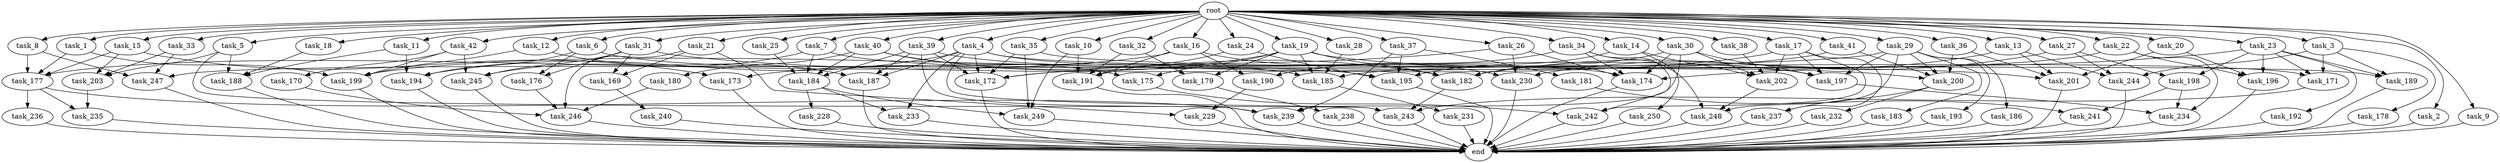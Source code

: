 digraph G {
  task_12 [size="2.048000"];
  task_199 [size="2697239461.888000"];
  task_36 [size="2.048000"];
  task_180 [size="618475290.624000"];
  task_42 [size="2.048000"];
  task_19 [size="2.048000"];
  task_249 [size="2508260900.864000"];
  task_196 [size="2216203124.736000"];
  root [size="0.000000"];
  task_10 [size="2.048000"];
  task_18 [size="2.048000"];
  task_1 [size="2.048000"];
  task_189 [size="1992864825.344000"];
  task_183 [size="841813590.016000"];
  task_4 [size="2.048000"];
  task_33 [size="2.048000"];
  task_235 [size="1047972020.224000"];
  task_234 [size="1443109011.456000"];
  task_8 [size="2.048000"];
  task_15 [size="2.048000"];
  task_5 [size="2.048000"];
  end [size="0.000000"];
  task_228 [size="841813590.016000"];
  task_246 [size="2250562863.104000"];
  task_14 [size="2.048000"];
  task_244 [size="3401614098.432000"];
  task_38 [size="2.048000"];
  task_241 [size="910533066.752000"];
  task_16 [size="2.048000"];
  task_7 [size="2.048000"];
  task_242 [size="2302102470.656000"];
  task_27 [size="2.048000"];
  task_203 [size="2095944040.448000"];
  task_26 [size="2.048000"];
  task_177 [size="2731599200.256000"];
  task_239 [size="4329327034.368000"];
  task_193 [size="841813590.016000"];
  task_176 [size="1236950581.248000"];
  task_30 [size="2.048000"];
  task_245 [size="1872605741.056000"];
  task_172 [size="3264175144.960000"];
  task_200 [size="1425929142.272000"];
  task_171 [size="2559800508.416000"];
  task_197 [size="2903397892.096000"];
  task_39 [size="2.048000"];
  task_179 [size="1546188226.560000"];
  task_182 [size="3882650435.584000"];
  task_192 [size="1099511627.776000"];
  task_231 [size="618475290.624000"];
  task_201 [size="3126736191.488000"];
  task_17 [size="2.048000"];
  task_169 [size="893353197.568000"];
  task_31 [size="2.048000"];
  task_170 [size="1099511627.776000"];
  task_194 [size="2559800508.416000"];
  task_2 [size="2.048000"];
  task_41 [size="2.048000"];
  task_237 [size="1168231104.512000"];
  task_35 [size="2.048000"];
  task_3 [size="2.048000"];
  task_187 [size="2216203124.736000"];
  task_247 [size="1185410973.696000"];
  task_40 [size="2.048000"];
  task_230 [size="3951369912.320000"];
  task_181 [size="1717986918.400000"];
  task_232 [size="1099511627.776000"];
  task_184 [size="1477468749.824000"];
  task_22 [size="2.048000"];
  task_191 [size="3693671874.560000"];
  task_29 [size="2.048000"];
  task_198 [size="2491081031.680000"];
  task_21 [size="2.048000"];
  task_28 [size="2.048000"];
  task_229 [size="1374389534.720000"];
  task_175 [size="773094113.280000"];
  task_233 [size="1683627180.032000"];
  task_23 [size="2.048000"];
  task_190 [size="2233382993.920000"];
  task_25 [size="2.048000"];
  task_6 [size="2.048000"];
  task_32 [size="2.048000"];
  task_188 [size="2628519985.152000"];
  task_250 [size="841813590.016000"];
  task_20 [size="2.048000"];
  task_243 [size="1855425871.872000"];
  task_238 [size="618475290.624000"];
  task_9 [size="2.048000"];
  task_37 [size="2.048000"];
  task_236 [size="618475290.624000"];
  task_248 [size="2662879723.520000"];
  task_195 [size="2783138807.808000"];
  task_185 [size="1202590842.880000"];
  task_186 [size="841813590.016000"];
  task_34 [size="2.048000"];
  task_240 [size="1099511627.776000"];
  task_202 [size="4020089389.056000"];
  task_173 [size="1546188226.560000"];
  task_174 [size="6768868458.496000"];
  task_178 [size="618475290.624000"];
  task_13 [size="2.048000"];
  task_24 [size="2.048000"];
  task_11 [size="2.048000"];

  task_12 -> task_187 [size="536870912.000000"];
  task_12 -> task_199 [size="536870912.000000"];
  task_199 -> end [size="1.000000"];
  task_36 -> task_201 [size="134217728.000000"];
  task_36 -> task_200 [size="134217728.000000"];
  task_180 -> task_246 [size="679477248.000000"];
  task_42 -> task_170 [size="536870912.000000"];
  task_42 -> task_245 [size="536870912.000000"];
  task_42 -> task_199 [size="536870912.000000"];
  task_19 -> task_175 [size="75497472.000000"];
  task_19 -> task_173 [size="75497472.000000"];
  task_19 -> task_185 [size="75497472.000000"];
  task_19 -> task_179 [size="75497472.000000"];
  task_19 -> task_182 [size="75497472.000000"];
  task_19 -> task_200 [size="75497472.000000"];
  task_249 -> end [size="1.000000"];
  task_196 -> end [size="1.000000"];
  root -> task_12 [size="1.000000"];
  root -> task_35 [size="1.000000"];
  root -> task_14 [size="1.000000"];
  root -> task_36 [size="1.000000"];
  root -> task_37 [size="1.000000"];
  root -> task_6 [size="1.000000"];
  root -> task_32 [size="1.000000"];
  root -> task_38 [size="1.000000"];
  root -> task_42 [size="1.000000"];
  root -> task_19 [size="1.000000"];
  root -> task_13 [size="1.000000"];
  root -> task_20 [size="1.000000"];
  root -> task_16 [size="1.000000"];
  root -> task_9 [size="1.000000"];
  root -> task_31 [size="1.000000"];
  root -> task_10 [size="1.000000"];
  root -> task_1 [size="1.000000"];
  root -> task_18 [size="1.000000"];
  root -> task_5 [size="1.000000"];
  root -> task_2 [size="1.000000"];
  root -> task_4 [size="1.000000"];
  root -> task_27 [size="1.000000"];
  root -> task_41 [size="1.000000"];
  root -> task_11 [size="1.000000"];
  root -> task_23 [size="1.000000"];
  root -> task_3 [size="1.000000"];
  root -> task_26 [size="1.000000"];
  root -> task_7 [size="1.000000"];
  root -> task_40 [size="1.000000"];
  root -> task_34 [size="1.000000"];
  root -> task_17 [size="1.000000"];
  root -> task_33 [size="1.000000"];
  root -> task_15 [size="1.000000"];
  root -> task_22 [size="1.000000"];
  root -> task_29 [size="1.000000"];
  root -> task_8 [size="1.000000"];
  root -> task_30 [size="1.000000"];
  root -> task_39 [size="1.000000"];
  root -> task_25 [size="1.000000"];
  root -> task_24 [size="1.000000"];
  root -> task_21 [size="1.000000"];
  root -> task_28 [size="1.000000"];
  task_10 -> task_249 [size="679477248.000000"];
  task_10 -> task_191 [size="679477248.000000"];
  task_18 -> task_188 [size="536870912.000000"];
  task_1 -> task_177 [size="209715200.000000"];
  task_1 -> task_199 [size="209715200.000000"];
  task_189 -> end [size="1.000000"];
  task_183 -> end [size="1.000000"];
  task_4 -> task_243 [size="411041792.000000"];
  task_4 -> task_233 [size="411041792.000000"];
  task_4 -> task_187 [size="411041792.000000"];
  task_4 -> task_172 [size="411041792.000000"];
  task_4 -> task_194 [size="411041792.000000"];
  task_4 -> task_174 [size="411041792.000000"];
  task_4 -> task_171 [size="411041792.000000"];
  task_33 -> task_247 [size="134217728.000000"];
  task_33 -> task_203 [size="134217728.000000"];
  task_235 -> end [size="1.000000"];
  task_234 -> end [size="1.000000"];
  task_8 -> task_177 [size="33554432.000000"];
  task_8 -> task_247 [size="33554432.000000"];
  task_15 -> task_177 [size="679477248.000000"];
  task_15 -> task_173 [size="679477248.000000"];
  task_15 -> task_203 [size="679477248.000000"];
  task_5 -> task_203 [size="209715200.000000"];
  task_5 -> task_243 [size="209715200.000000"];
  task_5 -> task_188 [size="209715200.000000"];
  task_228 -> end [size="1.000000"];
  task_246 -> end [size="1.000000"];
  task_14 -> task_250 [size="411041792.000000"];
  task_14 -> task_202 [size="411041792.000000"];
  task_14 -> task_195 [size="411041792.000000"];
  task_244 -> end [size="1.000000"];
  task_38 -> task_202 [size="679477248.000000"];
  task_241 -> end [size="1.000000"];
  task_16 -> task_177 [size="411041792.000000"];
  task_16 -> task_230 [size="411041792.000000"];
  task_16 -> task_191 [size="411041792.000000"];
  task_16 -> task_190 [size="411041792.000000"];
  task_7 -> task_245 [size="75497472.000000"];
  task_7 -> task_184 [size="75497472.000000"];
  task_7 -> task_195 [size="75497472.000000"];
  task_242 -> end [size="1.000000"];
  task_27 -> task_182 [size="679477248.000000"];
  task_27 -> task_244 [size="679477248.000000"];
  task_27 -> task_198 [size="679477248.000000"];
  task_203 -> task_235 [size="209715200.000000"];
  task_26 -> task_172 [size="838860800.000000"];
  task_26 -> task_230 [size="838860800.000000"];
  task_26 -> task_174 [size="838860800.000000"];
  task_177 -> task_236 [size="301989888.000000"];
  task_177 -> task_235 [size="301989888.000000"];
  task_177 -> task_239 [size="301989888.000000"];
  task_239 -> end [size="1.000000"];
  task_193 -> end [size="1.000000"];
  task_176 -> task_246 [size="209715200.000000"];
  task_30 -> task_182 [size="838860800.000000"];
  task_30 -> task_202 [size="838860800.000000"];
  task_30 -> task_239 [size="838860800.000000"];
  task_30 -> task_174 [size="838860800.000000"];
  task_30 -> task_197 [size="838860800.000000"];
  task_245 -> end [size="1.000000"];
  task_172 -> end [size="1.000000"];
  task_200 -> task_232 [size="536870912.000000"];
  task_200 -> task_237 [size="536870912.000000"];
  task_171 -> task_243 [size="75497472.000000"];
  task_197 -> task_234 [size="536870912.000000"];
  task_39 -> task_187 [size="134217728.000000"];
  task_39 -> task_172 [size="134217728.000000"];
  task_39 -> task_184 [size="134217728.000000"];
  task_39 -> task_239 [size="134217728.000000"];
  task_39 -> task_197 [size="134217728.000000"];
  task_179 -> task_238 [size="301989888.000000"];
  task_182 -> task_243 [size="209715200.000000"];
  task_192 -> end [size="1.000000"];
  task_231 -> end [size="1.000000"];
  task_201 -> end [size="1.000000"];
  task_17 -> task_197 [size="33554432.000000"];
  task_17 -> task_202 [size="33554432.000000"];
  task_17 -> task_237 [size="33554432.000000"];
  task_17 -> task_199 [size="33554432.000000"];
  task_17 -> task_242 [size="33554432.000000"];
  task_169 -> task_240 [size="536870912.000000"];
  task_31 -> task_201 [size="301989888.000000"];
  task_31 -> task_245 [size="301989888.000000"];
  task_31 -> task_169 [size="301989888.000000"];
  task_31 -> task_176 [size="301989888.000000"];
  task_170 -> task_246 [size="75497472.000000"];
  task_194 -> end [size="1.000000"];
  task_2 -> end [size="1.000000"];
  task_41 -> task_172 [size="75497472.000000"];
  task_41 -> task_200 [size="75497472.000000"];
  task_237 -> end [size="1.000000"];
  task_35 -> task_172 [size="134217728.000000"];
  task_35 -> task_189 [size="134217728.000000"];
  task_35 -> task_249 [size="134217728.000000"];
  task_3 -> task_244 [size="301989888.000000"];
  task_3 -> task_171 [size="301989888.000000"];
  task_3 -> task_189 [size="301989888.000000"];
  task_3 -> task_178 [size="301989888.000000"];
  task_187 -> end [size="1.000000"];
  task_247 -> end [size="1.000000"];
  task_40 -> task_180 [size="301989888.000000"];
  task_40 -> task_175 [size="301989888.000000"];
  task_40 -> task_184 [size="301989888.000000"];
  task_40 -> task_182 [size="301989888.000000"];
  task_230 -> end [size="1.000000"];
  task_181 -> task_241 [size="411041792.000000"];
  task_232 -> end [size="1.000000"];
  task_184 -> task_249 [size="411041792.000000"];
  task_184 -> task_228 [size="411041792.000000"];
  task_184 -> task_233 [size="411041792.000000"];
  task_22 -> task_196 [size="134217728.000000"];
  task_22 -> task_234 [size="134217728.000000"];
  task_22 -> task_185 [size="134217728.000000"];
  task_191 -> end [size="1.000000"];
  task_29 -> task_183 [size="411041792.000000"];
  task_29 -> task_197 [size="411041792.000000"];
  task_29 -> task_186 [size="411041792.000000"];
  task_29 -> task_247 [size="411041792.000000"];
  task_29 -> task_248 [size="411041792.000000"];
  task_29 -> task_200 [size="411041792.000000"];
  task_29 -> task_193 [size="411041792.000000"];
  task_198 -> task_234 [size="33554432.000000"];
  task_198 -> task_241 [size="33554432.000000"];
  task_21 -> task_169 [size="134217728.000000"];
  task_21 -> task_246 [size="134217728.000000"];
  task_21 -> task_229 [size="134217728.000000"];
  task_28 -> task_185 [size="75497472.000000"];
  task_229 -> end [size="1.000000"];
  task_175 -> task_242 [size="411041792.000000"];
  task_233 -> end [size="1.000000"];
  task_23 -> task_196 [size="536870912.000000"];
  task_23 -> task_174 [size="536870912.000000"];
  task_23 -> task_192 [size="536870912.000000"];
  task_23 -> task_198 [size="536870912.000000"];
  task_23 -> task_189 [size="536870912.000000"];
  task_23 -> task_171 [size="536870912.000000"];
  task_190 -> task_229 [size="536870912.000000"];
  task_25 -> task_184 [size="209715200.000000"];
  task_6 -> task_194 [size="301989888.000000"];
  task_6 -> task_176 [size="301989888.000000"];
  task_6 -> task_185 [size="301989888.000000"];
  task_32 -> task_191 [size="679477248.000000"];
  task_32 -> task_179 [size="679477248.000000"];
  task_188 -> end [size="1.000000"];
  task_250 -> end [size="1.000000"];
  task_20 -> task_201 [size="411041792.000000"];
  task_20 -> task_196 [size="411041792.000000"];
  task_243 -> end [size="1.000000"];
  task_238 -> end [size="1.000000"];
  task_9 -> end [size="1.000000"];
  task_37 -> task_239 [size="838860800.000000"];
  task_37 -> task_195 [size="838860800.000000"];
  task_37 -> task_181 [size="838860800.000000"];
  task_236 -> end [size="1.000000"];
  task_248 -> end [size="1.000000"];
  task_195 -> end [size="1.000000"];
  task_185 -> task_231 [size="301989888.000000"];
  task_186 -> end [size="1.000000"];
  task_34 -> task_190 [size="679477248.000000"];
  task_34 -> task_248 [size="679477248.000000"];
  task_34 -> task_242 [size="679477248.000000"];
  task_34 -> task_174 [size="679477248.000000"];
  task_240 -> end [size="1.000000"];
  task_202 -> task_248 [size="209715200.000000"];
  task_173 -> end [size="1.000000"];
  task_174 -> end [size="1.000000"];
  task_178 -> end [size="1.000000"];
  task_13 -> task_201 [size="679477248.000000"];
  task_13 -> task_244 [size="679477248.000000"];
  task_13 -> task_230 [size="679477248.000000"];
  task_24 -> task_195 [size="33554432.000000"];
  task_24 -> task_191 [size="33554432.000000"];
  task_11 -> task_194 [size="536870912.000000"];
  task_11 -> task_188 [size="536870912.000000"];
}
